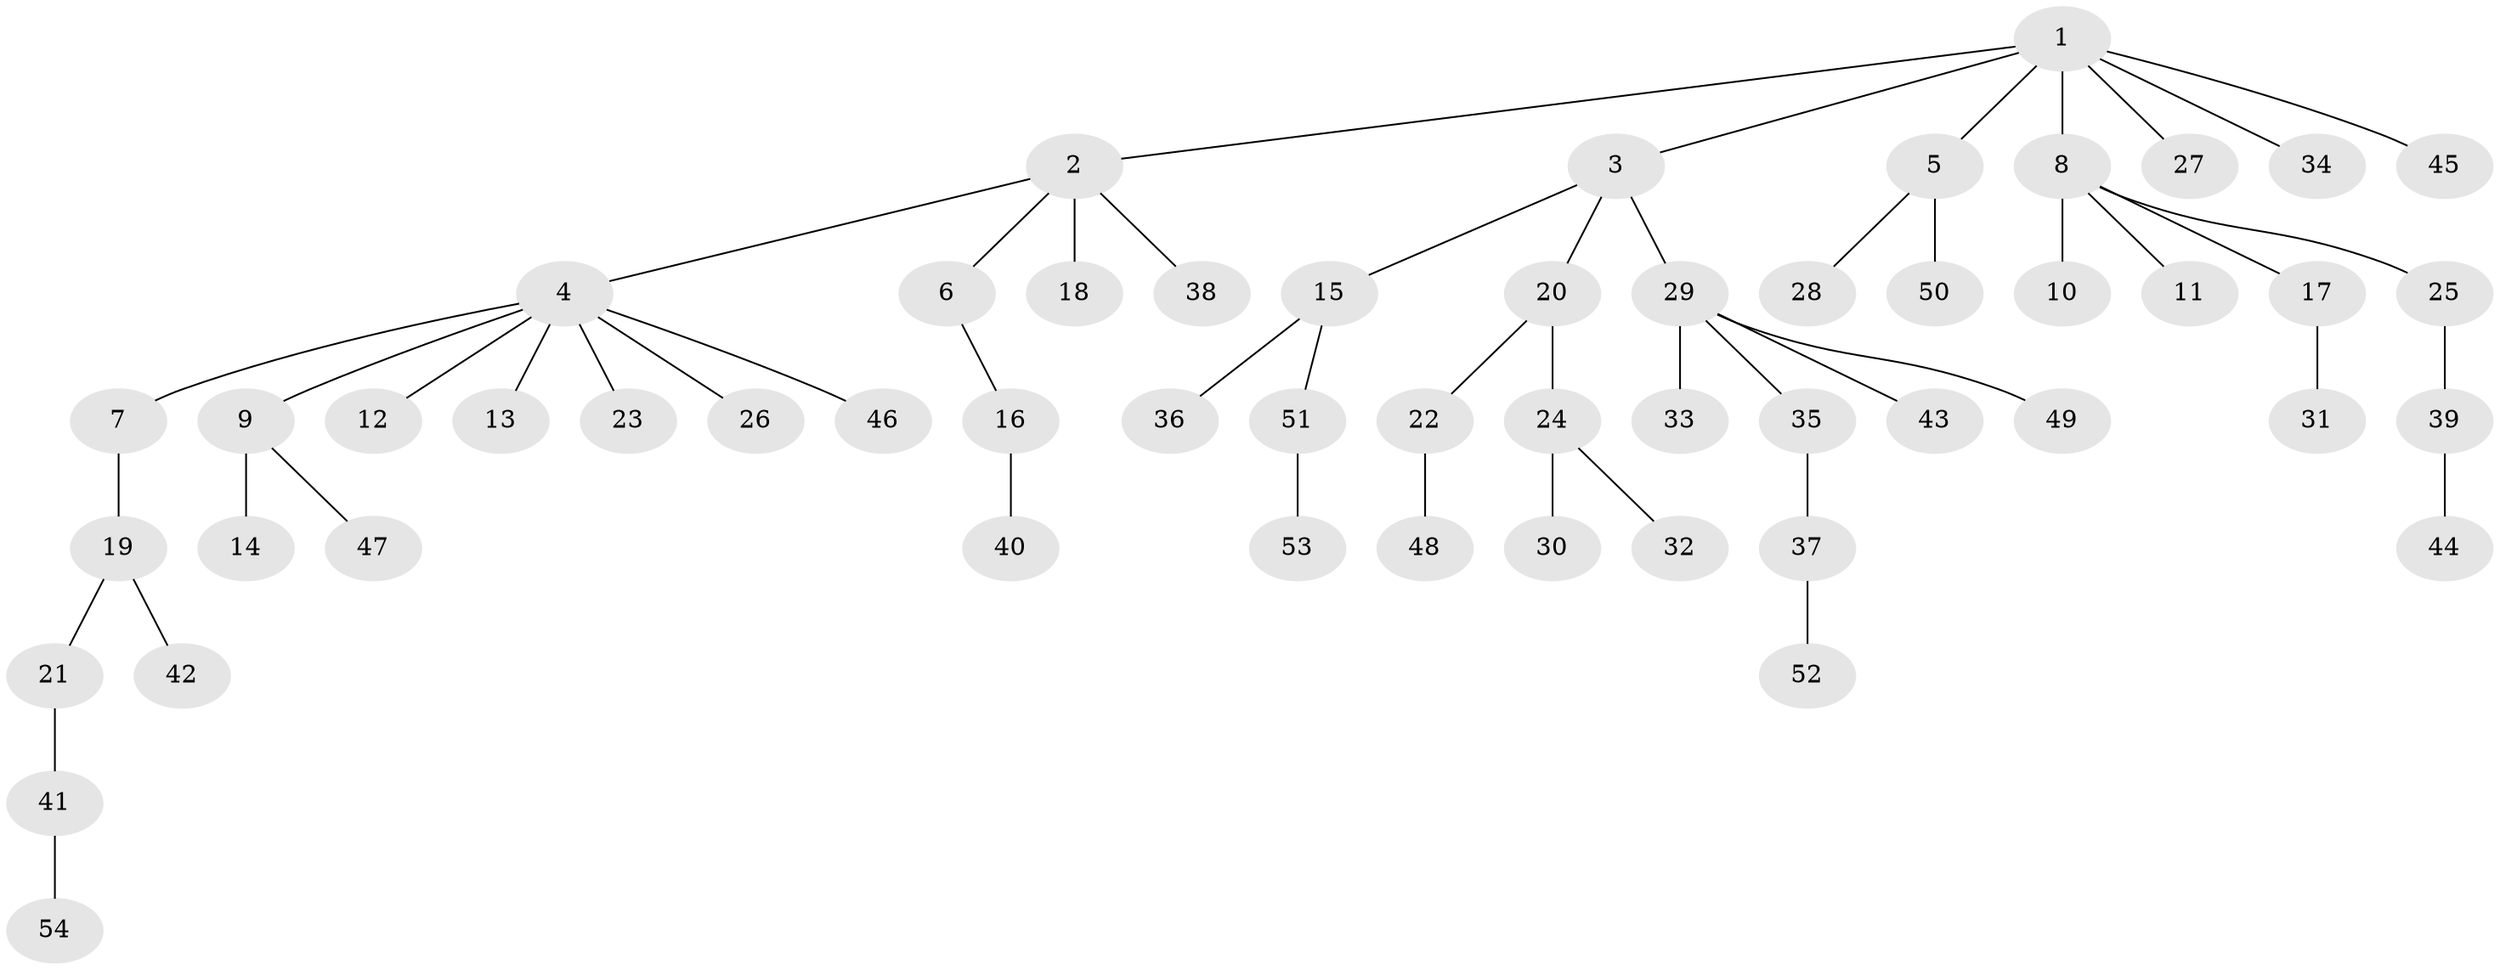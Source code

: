 // coarse degree distribution, {6: 0.02631578947368421, 4: 0.10526315789473684, 7: 0.02631578947368421, 2: 0.2894736842105263, 1: 0.5263157894736842, 3: 0.02631578947368421}
// Generated by graph-tools (version 1.1) at 2025/51/03/04/25 22:51:49]
// undirected, 54 vertices, 53 edges
graph export_dot {
  node [color=gray90,style=filled];
  1;
  2;
  3;
  4;
  5;
  6;
  7;
  8;
  9;
  10;
  11;
  12;
  13;
  14;
  15;
  16;
  17;
  18;
  19;
  20;
  21;
  22;
  23;
  24;
  25;
  26;
  27;
  28;
  29;
  30;
  31;
  32;
  33;
  34;
  35;
  36;
  37;
  38;
  39;
  40;
  41;
  42;
  43;
  44;
  45;
  46;
  47;
  48;
  49;
  50;
  51;
  52;
  53;
  54;
  1 -- 2;
  1 -- 3;
  1 -- 5;
  1 -- 8;
  1 -- 27;
  1 -- 34;
  1 -- 45;
  2 -- 4;
  2 -- 6;
  2 -- 18;
  2 -- 38;
  3 -- 15;
  3 -- 20;
  3 -- 29;
  4 -- 7;
  4 -- 9;
  4 -- 12;
  4 -- 13;
  4 -- 23;
  4 -- 26;
  4 -- 46;
  5 -- 28;
  5 -- 50;
  6 -- 16;
  7 -- 19;
  8 -- 10;
  8 -- 11;
  8 -- 17;
  8 -- 25;
  9 -- 14;
  9 -- 47;
  15 -- 36;
  15 -- 51;
  16 -- 40;
  17 -- 31;
  19 -- 21;
  19 -- 42;
  20 -- 22;
  20 -- 24;
  21 -- 41;
  22 -- 48;
  24 -- 30;
  24 -- 32;
  25 -- 39;
  29 -- 33;
  29 -- 35;
  29 -- 43;
  29 -- 49;
  35 -- 37;
  37 -- 52;
  39 -- 44;
  41 -- 54;
  51 -- 53;
}
